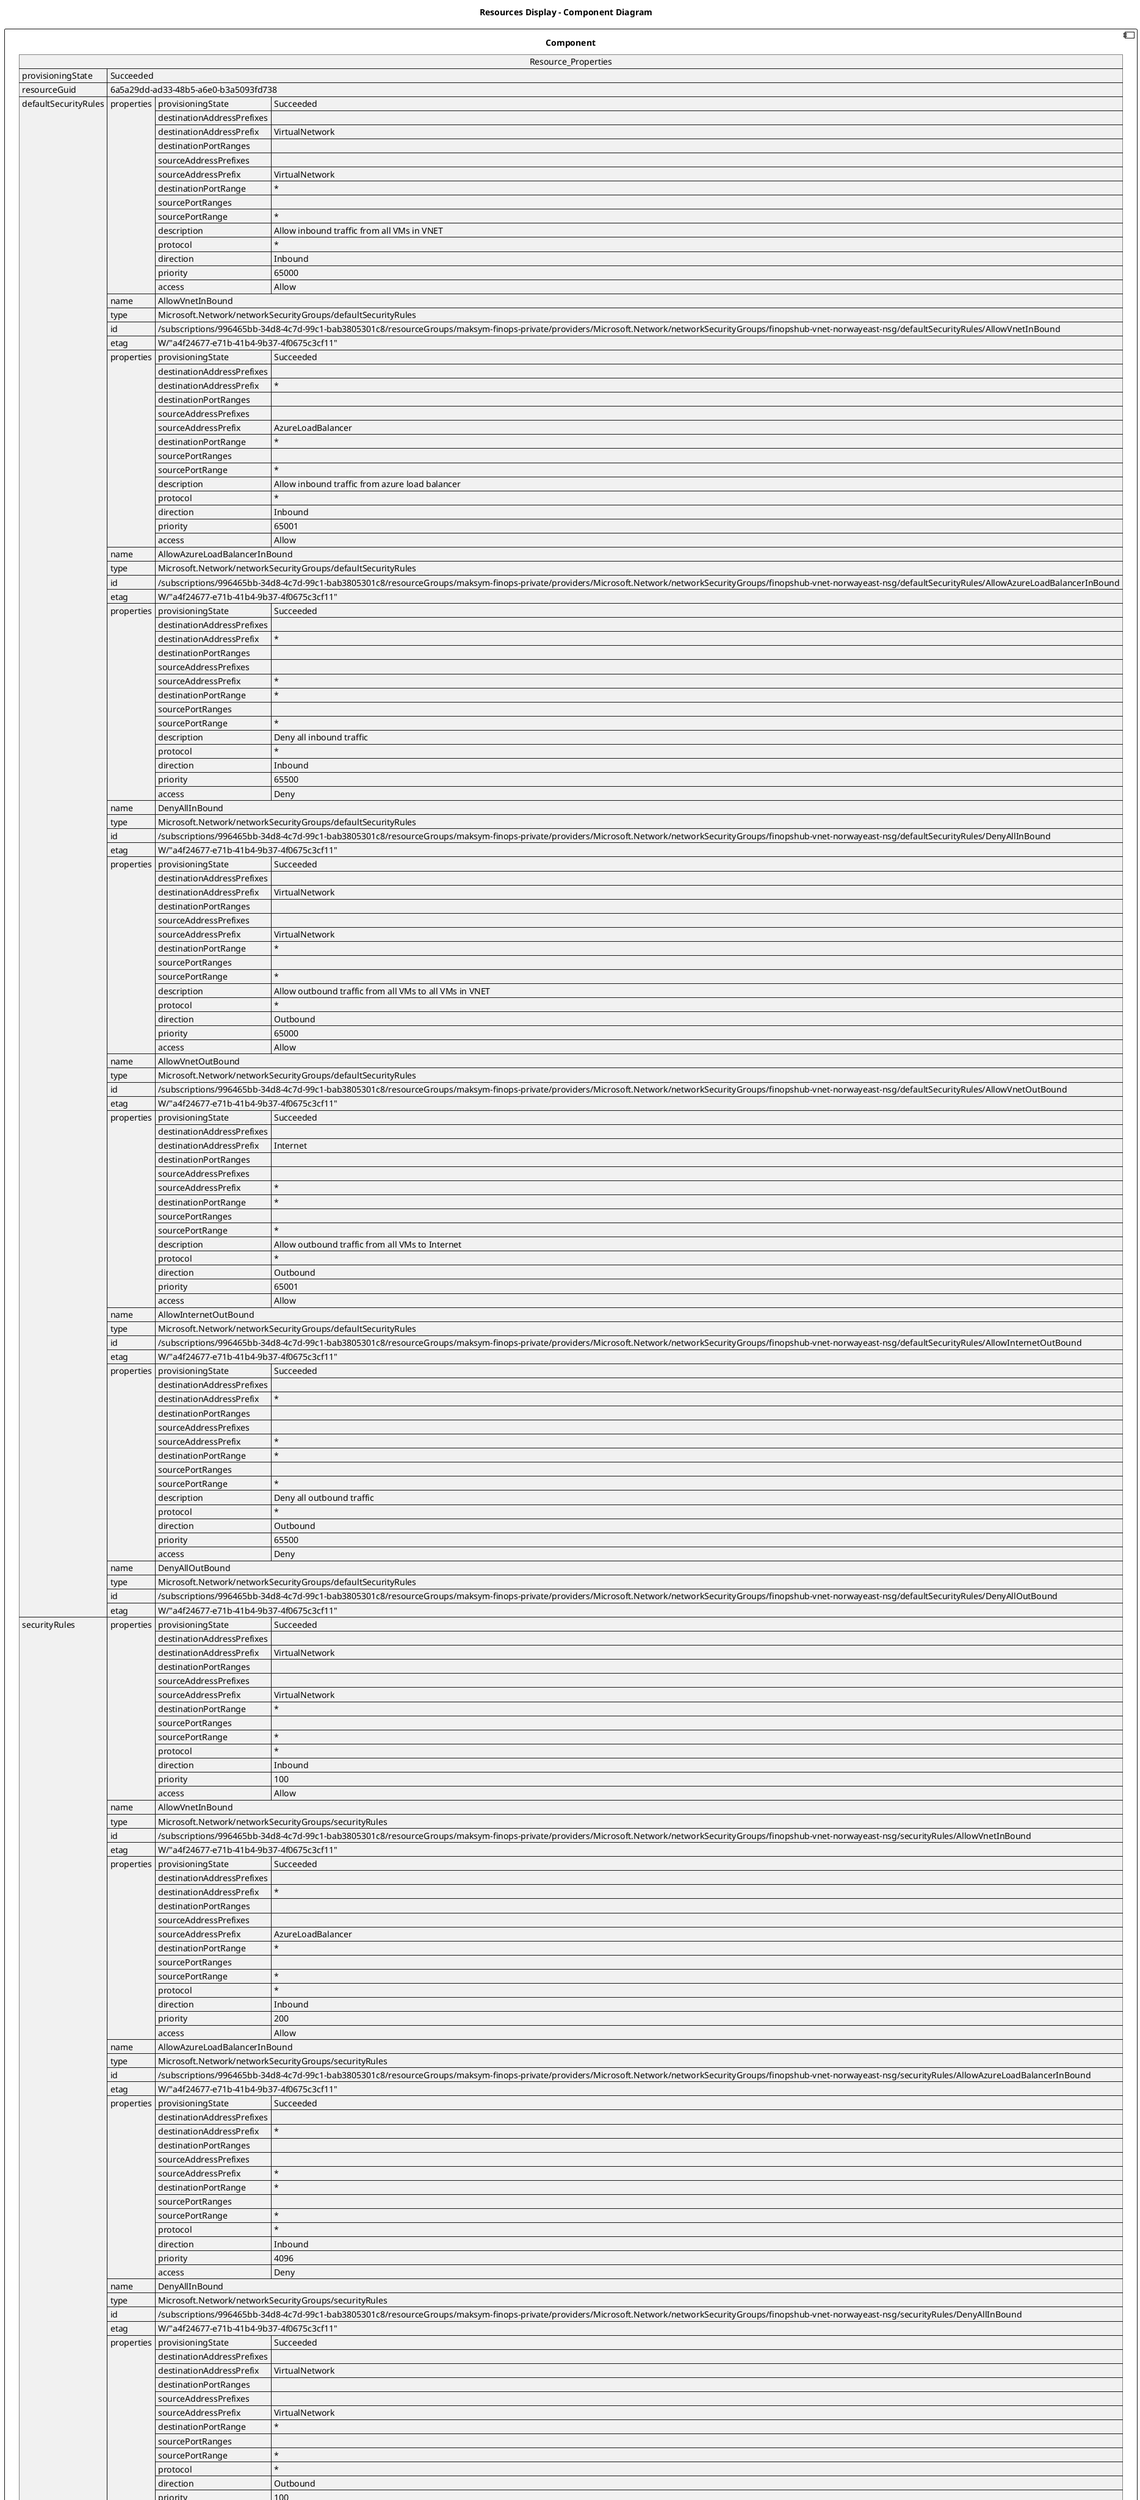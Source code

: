 @startuml

title Resources Display - Component Diagram

component Component {

json  Resource_Properties {
  "provisioningState": "Succeeded",
  "resourceGuid": "6a5a29dd-ad33-48b5-a6e0-b3a5093fd738",
  "defaultSecurityRules": [
    {
      "properties": {
        "provisioningState": "Succeeded",
        "destinationAddressPrefixes": [],
        "destinationAddressPrefix": "VirtualNetwork",
        "destinationPortRanges": [],
        "sourceAddressPrefixes": [],
        "sourceAddressPrefix": "VirtualNetwork",
        "destinationPortRange": "*",
        "sourcePortRanges": [],
        "sourcePortRange": "*",
        "description": "Allow inbound traffic from all VMs in VNET",
        "protocol": "*",
        "direction": "Inbound",
        "priority": 65000,
        "access": "Allow"
      },
      "name": "AllowVnetInBound",
      "type": "Microsoft.Network/networkSecurityGroups/defaultSecurityRules",
      "id": "/subscriptions/996465bb-34d8-4c7d-99c1-bab3805301c8/resourceGroups/maksym-finops-private/providers/Microsoft.Network/networkSecurityGroups/finopshub-vnet-norwayeast-nsg/defaultSecurityRules/AllowVnetInBound",
      "etag": "W/\"a4f24677-e71b-41b4-9b37-4f0675c3cf11\""
    },
    {
      "properties": {
        "provisioningState": "Succeeded",
        "destinationAddressPrefixes": [],
        "destinationAddressPrefix": "*",
        "destinationPortRanges": [],
        "sourceAddressPrefixes": [],
        "sourceAddressPrefix": "AzureLoadBalancer",
        "destinationPortRange": "*",
        "sourcePortRanges": [],
        "sourcePortRange": "*",
        "description": "Allow inbound traffic from azure load balancer",
        "protocol": "*",
        "direction": "Inbound",
        "priority": 65001,
        "access": "Allow"
      },
      "name": "AllowAzureLoadBalancerInBound",
      "type": "Microsoft.Network/networkSecurityGroups/defaultSecurityRules",
      "id": "/subscriptions/996465bb-34d8-4c7d-99c1-bab3805301c8/resourceGroups/maksym-finops-private/providers/Microsoft.Network/networkSecurityGroups/finopshub-vnet-norwayeast-nsg/defaultSecurityRules/AllowAzureLoadBalancerInBound",
      "etag": "W/\"a4f24677-e71b-41b4-9b37-4f0675c3cf11\""
    },
    {
      "properties": {
        "provisioningState": "Succeeded",
        "destinationAddressPrefixes": [],
        "destinationAddressPrefix": "*",
        "destinationPortRanges": [],
        "sourceAddressPrefixes": [],
        "sourceAddressPrefix": "*",
        "destinationPortRange": "*",
        "sourcePortRanges": [],
        "sourcePortRange": "*",
        "description": "Deny all inbound traffic",
        "protocol": "*",
        "direction": "Inbound",
        "priority": 65500,
        "access": "Deny"
      },
      "name": "DenyAllInBound",
      "type": "Microsoft.Network/networkSecurityGroups/defaultSecurityRules",
      "id": "/subscriptions/996465bb-34d8-4c7d-99c1-bab3805301c8/resourceGroups/maksym-finops-private/providers/Microsoft.Network/networkSecurityGroups/finopshub-vnet-norwayeast-nsg/defaultSecurityRules/DenyAllInBound",
      "etag": "W/\"a4f24677-e71b-41b4-9b37-4f0675c3cf11\""
    },
    {
      "properties": {
        "provisioningState": "Succeeded",
        "destinationAddressPrefixes": [],
        "destinationAddressPrefix": "VirtualNetwork",
        "destinationPortRanges": [],
        "sourceAddressPrefixes": [],
        "sourceAddressPrefix": "VirtualNetwork",
        "destinationPortRange": "*",
        "sourcePortRanges": [],
        "sourcePortRange": "*",
        "description": "Allow outbound traffic from all VMs to all VMs in VNET",
        "protocol": "*",
        "direction": "Outbound",
        "priority": 65000,
        "access": "Allow"
      },
      "name": "AllowVnetOutBound",
      "type": "Microsoft.Network/networkSecurityGroups/defaultSecurityRules",
      "id": "/subscriptions/996465bb-34d8-4c7d-99c1-bab3805301c8/resourceGroups/maksym-finops-private/providers/Microsoft.Network/networkSecurityGroups/finopshub-vnet-norwayeast-nsg/defaultSecurityRules/AllowVnetOutBound",
      "etag": "W/\"a4f24677-e71b-41b4-9b37-4f0675c3cf11\""
    },
    {
      "properties": {
        "provisioningState": "Succeeded",
        "destinationAddressPrefixes": [],
        "destinationAddressPrefix": "Internet",
        "destinationPortRanges": [],
        "sourceAddressPrefixes": [],
        "sourceAddressPrefix": "*",
        "destinationPortRange": "*",
        "sourcePortRanges": [],
        "sourcePortRange": "*",
        "description": "Allow outbound traffic from all VMs to Internet",
        "protocol": "*",
        "direction": "Outbound",
        "priority": 65001,
        "access": "Allow"
      },
      "name": "AllowInternetOutBound",
      "type": "Microsoft.Network/networkSecurityGroups/defaultSecurityRules",
      "id": "/subscriptions/996465bb-34d8-4c7d-99c1-bab3805301c8/resourceGroups/maksym-finops-private/providers/Microsoft.Network/networkSecurityGroups/finopshub-vnet-norwayeast-nsg/defaultSecurityRules/AllowInternetOutBound",
      "etag": "W/\"a4f24677-e71b-41b4-9b37-4f0675c3cf11\""
    },
    {
      "properties": {
        "provisioningState": "Succeeded",
        "destinationAddressPrefixes": [],
        "destinationAddressPrefix": "*",
        "destinationPortRanges": [],
        "sourceAddressPrefixes": [],
        "sourceAddressPrefix": "*",
        "destinationPortRange": "*",
        "sourcePortRanges": [],
        "sourcePortRange": "*",
        "description": "Deny all outbound traffic",
        "protocol": "*",
        "direction": "Outbound",
        "priority": 65500,
        "access": "Deny"
      },
      "name": "DenyAllOutBound",
      "type": "Microsoft.Network/networkSecurityGroups/defaultSecurityRules",
      "id": "/subscriptions/996465bb-34d8-4c7d-99c1-bab3805301c8/resourceGroups/maksym-finops-private/providers/Microsoft.Network/networkSecurityGroups/finopshub-vnet-norwayeast-nsg/defaultSecurityRules/DenyAllOutBound",
      "etag": "W/\"a4f24677-e71b-41b4-9b37-4f0675c3cf11\""
    }
  ],
  "securityRules": [
    {
      "properties": {
        "provisioningState": "Succeeded",
        "destinationAddressPrefixes": [],
        "destinationAddressPrefix": "VirtualNetwork",
        "destinationPortRanges": [],
        "sourceAddressPrefixes": [],
        "sourceAddressPrefix": "VirtualNetwork",
        "destinationPortRange": "*",
        "sourcePortRanges": [],
        "sourcePortRange": "*",
        "protocol": "*",
        "direction": "Inbound",
        "priority": 100,
        "access": "Allow"
      },
      "name": "AllowVnetInBound",
      "type": "Microsoft.Network/networkSecurityGroups/securityRules",
      "id": "/subscriptions/996465bb-34d8-4c7d-99c1-bab3805301c8/resourceGroups/maksym-finops-private/providers/Microsoft.Network/networkSecurityGroups/finopshub-vnet-norwayeast-nsg/securityRules/AllowVnetInBound",
      "etag": "W/\"a4f24677-e71b-41b4-9b37-4f0675c3cf11\""
    },
    {
      "properties": {
        "provisioningState": "Succeeded",
        "destinationAddressPrefixes": [],
        "destinationAddressPrefix": "*",
        "destinationPortRanges": [],
        "sourceAddressPrefixes": [],
        "sourceAddressPrefix": "AzureLoadBalancer",
        "destinationPortRange": "*",
        "sourcePortRanges": [],
        "sourcePortRange": "*",
        "protocol": "*",
        "direction": "Inbound",
        "priority": 200,
        "access": "Allow"
      },
      "name": "AllowAzureLoadBalancerInBound",
      "type": "Microsoft.Network/networkSecurityGroups/securityRules",
      "id": "/subscriptions/996465bb-34d8-4c7d-99c1-bab3805301c8/resourceGroups/maksym-finops-private/providers/Microsoft.Network/networkSecurityGroups/finopshub-vnet-norwayeast-nsg/securityRules/AllowAzureLoadBalancerInBound",
      "etag": "W/\"a4f24677-e71b-41b4-9b37-4f0675c3cf11\""
    },
    {
      "properties": {
        "provisioningState": "Succeeded",
        "destinationAddressPrefixes": [],
        "destinationAddressPrefix": "*",
        "destinationPortRanges": [],
        "sourceAddressPrefixes": [],
        "sourceAddressPrefix": "*",
        "destinationPortRange": "*",
        "sourcePortRanges": [],
        "sourcePortRange": "*",
        "protocol": "*",
        "direction": "Inbound",
        "priority": 4096,
        "access": "Deny"
      },
      "name": "DenyAllInBound",
      "type": "Microsoft.Network/networkSecurityGroups/securityRules",
      "id": "/subscriptions/996465bb-34d8-4c7d-99c1-bab3805301c8/resourceGroups/maksym-finops-private/providers/Microsoft.Network/networkSecurityGroups/finopshub-vnet-norwayeast-nsg/securityRules/DenyAllInBound",
      "etag": "W/\"a4f24677-e71b-41b4-9b37-4f0675c3cf11\""
    },
    {
      "properties": {
        "provisioningState": "Succeeded",
        "destinationAddressPrefixes": [],
        "destinationAddressPrefix": "VirtualNetwork",
        "destinationPortRanges": [],
        "sourceAddressPrefixes": [],
        "sourceAddressPrefix": "VirtualNetwork",
        "destinationPortRange": "*",
        "sourcePortRanges": [],
        "sourcePortRange": "*",
        "protocol": "*",
        "direction": "Outbound",
        "priority": 100,
        "access": "Allow"
      },
      "name": "AllowVnetOutBound",
      "type": "Microsoft.Network/networkSecurityGroups/securityRules",
      "id": "/subscriptions/996465bb-34d8-4c7d-99c1-bab3805301c8/resourceGroups/maksym-finops-private/providers/Microsoft.Network/networkSecurityGroups/finopshub-vnet-norwayeast-nsg/securityRules/AllowVnetOutBound",
      "etag": "W/\"a4f24677-e71b-41b4-9b37-4f0675c3cf11\""
    },
    {
      "properties": {
        "provisioningState": "Succeeded",
        "destinationAddressPrefixes": [],
        "destinationAddressPrefix": "Internet",
        "destinationPortRanges": [],
        "sourceAddressPrefixes": [],
        "sourceAddressPrefix": "*",
        "destinationPortRange": "*",
        "sourcePortRanges": [],
        "sourcePortRange": "*",
        "protocol": "*",
        "direction": "Outbound",
        "priority": 200,
        "access": "Allow"
      },
      "name": "AllowInternetOutBound",
      "type": "Microsoft.Network/networkSecurityGroups/securityRules",
      "id": "/subscriptions/996465bb-34d8-4c7d-99c1-bab3805301c8/resourceGroups/maksym-finops-private/providers/Microsoft.Network/networkSecurityGroups/finopshub-vnet-norwayeast-nsg/securityRules/AllowInternetOutBound",
      "etag": "W/\"a4f24677-e71b-41b4-9b37-4f0675c3cf11\""
    },
    {
      "properties": {
        "provisioningState": "Succeeded",
        "destinationAddressPrefixes": [],
        "destinationAddressPrefix": "*",
        "destinationPortRanges": [],
        "sourceAddressPrefixes": [],
        "sourceAddressPrefix": "*",
        "destinationPortRange": "*",
        "sourcePortRanges": [],
        "sourcePortRange": "*",
        "protocol": "*",
        "direction": "Outbound",
        "priority": 4096,
        "access": "Deny"
      },
      "name": "DenyAllOutBound",
      "type": "Microsoft.Network/networkSecurityGroups/securityRules",
      "id": "/subscriptions/996465bb-34d8-4c7d-99c1-bab3805301c8/resourceGroups/maksym-finops-private/providers/Microsoft.Network/networkSecurityGroups/finopshub-vnet-norwayeast-nsg/securityRules/DenyAllOutBound",
      "etag": "W/\"a4f24677-e71b-41b4-9b37-4f0675c3cf11\""
    }
  ],
  "subnets": [
    {
      "id": "/subscriptions/996465bb-34d8-4c7d-99c1-bab3805301c8/resourceGroups/maksym-finops-private/providers/Microsoft.Network/virtualNetworks/finopshub-vnet-norwayeast/subnets/private-endpoint-subnet"
    },
    {
      "id": "/subscriptions/996465bb-34d8-4c7d-99c1-bab3805301c8/resourceGroups/maksym-finops-private/providers/Microsoft.Network/virtualNetworks/finopshub-vnet-norwayeast/subnets/script-subnet"
    },
    {
      "id": "/subscriptions/996465bb-34d8-4c7d-99c1-bab3805301c8/resourceGroups/maksym-finops-private/providers/Microsoft.Network/virtualNetworks/finopshub-vnet-norwayeast/subnets/dataExplorer-subnet"
    }
  ],
  "flowLogs": [
    {
      "id": "/subscriptions/996465bb-34d8-4c7d-99c1-bab3805301c8/resourceGroups/NetworkWatcherRG/providers/Microsoft.Network/networkWatchers/NetworkWatcher_norwayeast/flowLogs/finopshub-vnet-norwayeast-nsg-flowlog"
    }
  ]
}
}
@enduml
